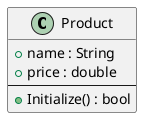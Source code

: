 @startuml test


class Product {
    + name : String
    + price : double
    --
    + Initialize() : bool
}

@enduml